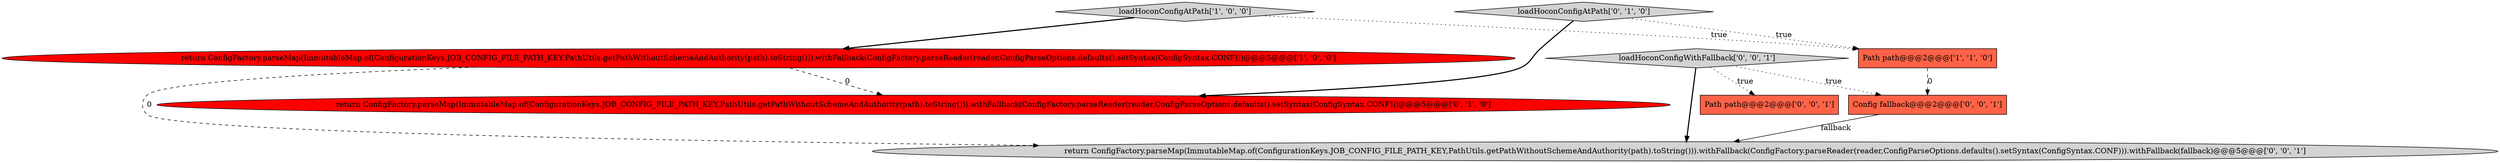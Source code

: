 digraph {
2 [style = filled, label = "return ConfigFactory.parseMap(ImmutableMap.of(ConfigurationKeys.JOB_CONFIG_FILE_PATH_KEY,PathUtils.getPathWithoutSchemeAndAuthority(path).toString())).withFallback(ConfigFactory.parseReader(reader,ConfigParseOptions.defaults().setSyntax(ConfigSyntax.CONF)))@@@5@@@['1', '0', '0']", fillcolor = red, shape = ellipse image = "AAA1AAABBB1BBB"];
7 [style = filled, label = "Config fallback@@@2@@@['0', '0', '1']", fillcolor = tomato, shape = box image = "AAA0AAABBB3BBB"];
3 [style = filled, label = "return ConfigFactory.parseMap(ImmutableMap.of(ConfigurationKeys.JOB_CONFIG_FILE_PATH_KEY,PathUtils.getPathWithoutSchemeAndAuthority(path).toString())).withFallback(ConfigFactory.parseReader(reader,ConfigParseOptions.defaults().setSyntax(ConfigSyntax.CONF)))@@@5@@@['0', '1', '0']", fillcolor = red, shape = ellipse image = "AAA1AAABBB2BBB"];
6 [style = filled, label = "loadHoconConfigWithFallback['0', '0', '1']", fillcolor = lightgray, shape = diamond image = "AAA0AAABBB3BBB"];
5 [style = filled, label = "Path path@@@2@@@['0', '0', '1']", fillcolor = tomato, shape = box image = "AAA0AAABBB3BBB"];
0 [style = filled, label = "loadHoconConfigAtPath['1', '0', '0']", fillcolor = lightgray, shape = diamond image = "AAA0AAABBB1BBB"];
8 [style = filled, label = "return ConfigFactory.parseMap(ImmutableMap.of(ConfigurationKeys.JOB_CONFIG_FILE_PATH_KEY,PathUtils.getPathWithoutSchemeAndAuthority(path).toString())).withFallback(ConfigFactory.parseReader(reader,ConfigParseOptions.defaults().setSyntax(ConfigSyntax.CONF))).withFallback(fallback)@@@5@@@['0', '0', '1']", fillcolor = lightgray, shape = ellipse image = "AAA0AAABBB3BBB"];
1 [style = filled, label = "Path path@@@2@@@['1', '1', '0']", fillcolor = tomato, shape = box image = "AAA0AAABBB1BBB"];
4 [style = filled, label = "loadHoconConfigAtPath['0', '1', '0']", fillcolor = lightgray, shape = diamond image = "AAA0AAABBB2BBB"];
4->3 [style = bold, label=""];
1->7 [style = dashed, label="0"];
2->3 [style = dashed, label="0"];
4->1 [style = dotted, label="true"];
2->8 [style = dashed, label="0"];
7->8 [style = solid, label="fallback"];
0->1 [style = dotted, label="true"];
6->8 [style = bold, label=""];
6->5 [style = dotted, label="true"];
0->2 [style = bold, label=""];
6->7 [style = dotted, label="true"];
}

